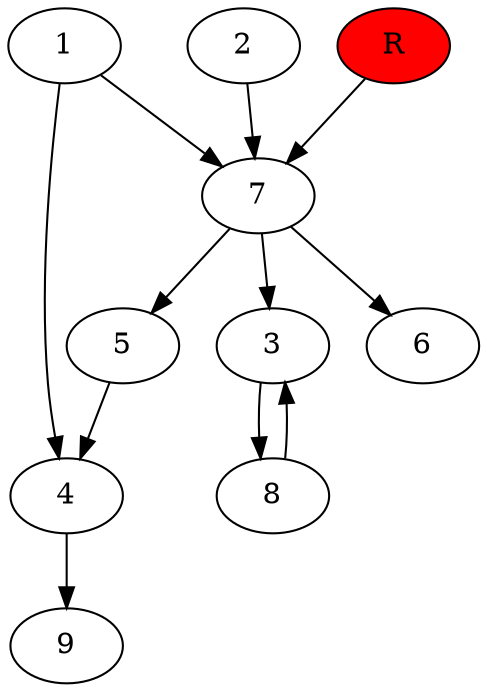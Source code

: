 digraph prb12093 {
	1
	2
	3
	4
	5
	6
	7
	8
	R [fillcolor="#ff0000" style=filled]
	1 -> 4
	1 -> 7
	2 -> 7
	3 -> 8
	4 -> 9
	5 -> 4
	7 -> 3
	7 -> 5
	7 -> 6
	8 -> 3
	R -> 7
}
